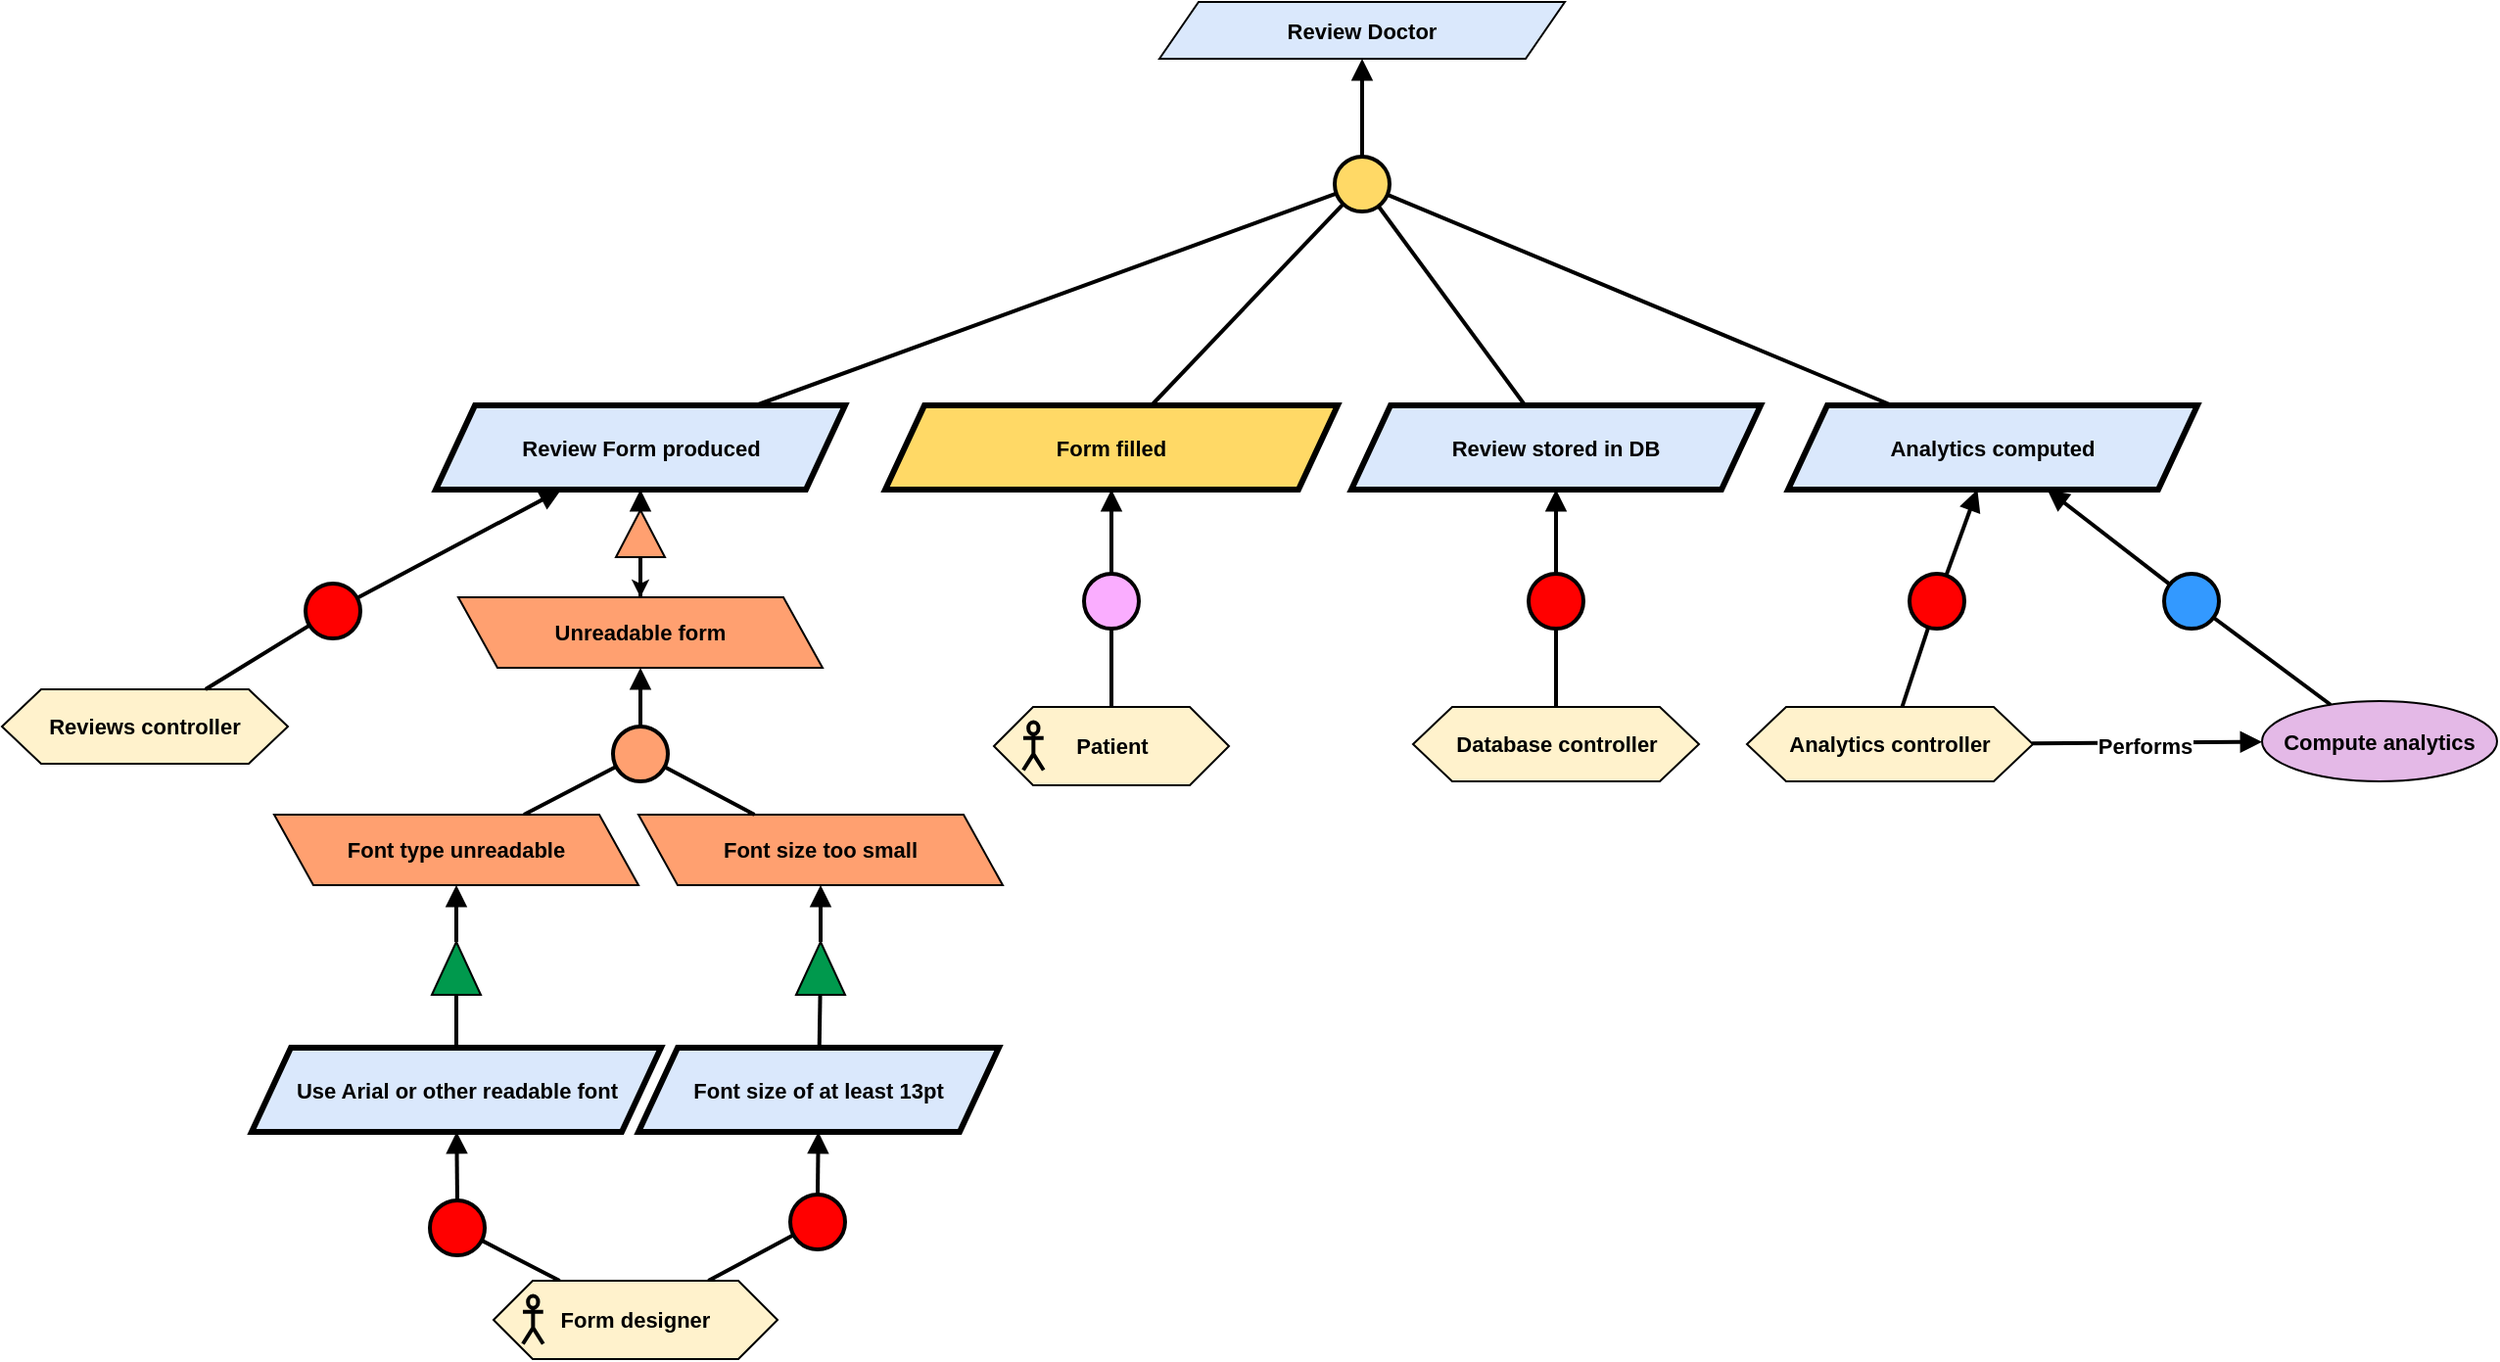 <mxfile version="24.2.7" type="github">
  <diagram name="Page-1" id="QZbvU5UdVqbodoA97YqL">
    <mxGraphModel dx="3259" dy="716" grid="0" gridSize="10" guides="1" tooltips="1" connect="1" arrows="1" fold="1" page="0" pageScale="1" pageWidth="827" pageHeight="1169" math="0" shadow="0">
      <root>
        <mxCell id="0" />
        <mxCell id="1" parent="0" />
        <mxCell id="QZN1cMEf-9EO_mcpa69U-1" value="&lt;b&gt;Review Doctor&lt;/b&gt;" style="shape=parallelogram;perimeter=parallelogramPerimeter;whiteSpace=wrap;html=1;fixedSize=1;fillColor=#dae8fc;strokeColor=#000000;fontFamily=Helvetica;fontSize=11;fontColor=default;labelBackgroundColor=none;" parent="1" vertex="1">
          <mxGeometry x="-1150" y="324" width="207" height="29" as="geometry" />
        </mxCell>
        <mxCell id="GDvIqiIspNc1gY_K4FjV-1" value="" style="ellipse;whiteSpace=wrap;html=1;aspect=fixed;fillColor=#FFD966;strokeWidth=2;" parent="1" vertex="1">
          <mxGeometry x="-1060.5" y="403" width="28" height="28" as="geometry" />
        </mxCell>
        <mxCell id="GDvIqiIspNc1gY_K4FjV-2" value="" style="endArrow=block;html=1;rounded=0;endFill=1;strokeWidth=2;" parent="1" source="GDvIqiIspNc1gY_K4FjV-1" target="QZN1cMEf-9EO_mcpa69U-1" edge="1">
          <mxGeometry width="50" height="50" relative="1" as="geometry">
            <mxPoint x="-1044.505" y="424.972" as="sourcePoint" />
            <mxPoint x="-1048.5" y="380" as="targetPoint" />
          </mxGeometry>
        </mxCell>
        <mxCell id="GDvIqiIspNc1gY_K4FjV-3" value="" style="endArrow=none;html=1;rounded=0;strokeWidth=2;" parent="1" source="GDvIqiIspNc1gY_K4FjV-4" target="GDvIqiIspNc1gY_K4FjV-1" edge="1">
          <mxGeometry width="50" height="50" relative="1" as="geometry">
            <mxPoint x="-676.5" y="484" as="sourcePoint" />
            <mxPoint x="-651.5" y="420" as="targetPoint" />
          </mxGeometry>
        </mxCell>
        <mxCell id="GDvIqiIspNc1gY_K4FjV-4" value="&lt;b&gt;Review Form produced&lt;/b&gt;" style="shape=parallelogram;perimeter=parallelogramPerimeter;whiteSpace=wrap;html=1;fixedSize=1;fillColor=#dae8fc;strokeColor=#000000;strokeWidth=3;fontFamily=Helvetica;fontSize=11;fontColor=default;labelBackgroundColor=none;" parent="1" vertex="1">
          <mxGeometry x="-1519.5" y="530" width="209" height="43" as="geometry" />
        </mxCell>
        <mxCell id="GDvIqiIspNc1gY_K4FjV-5" value="&lt;b&gt;Review stored in DB&lt;/b&gt;" style="shape=parallelogram;perimeter=parallelogramPerimeter;whiteSpace=wrap;html=1;fixedSize=1;fillColor=#dae8fc;strokeColor=#000000;strokeWidth=3;fontFamily=Helvetica;fontSize=11;fontColor=default;labelBackgroundColor=none;" parent="1" vertex="1">
          <mxGeometry x="-1052" y="530" width="209" height="43" as="geometry" />
        </mxCell>
        <mxCell id="GDvIqiIspNc1gY_K4FjV-6" value="&lt;b&gt;Form filled&lt;/b&gt;" style="shape=parallelogram;perimeter=parallelogramPerimeter;whiteSpace=wrap;html=1;fixedSize=1;fillColor=#FFD966;strokeColor=#000000;strokeWidth=3;fontFamily=Helvetica;fontSize=11;fontColor=default;labelBackgroundColor=none;" parent="1" vertex="1">
          <mxGeometry x="-1290" y="530" width="231" height="43" as="geometry" />
        </mxCell>
        <mxCell id="GDvIqiIspNc1gY_K4FjV-10" value="" style="group" parent="1" vertex="1" connectable="0">
          <mxGeometry x="-1234.5" y="684" width="120" height="40" as="geometry" />
        </mxCell>
        <mxCell id="GDvIqiIspNc1gY_K4FjV-11" value="&lt;div&gt;&lt;b&gt;Patient&lt;/b&gt;&lt;/div&gt;" style="shape=hexagon;perimeter=hexagonPerimeter2;whiteSpace=wrap;html=1;fixedSize=1;fillColor=#FFF2CC;fontFamily=Helvetica;fontSize=11;fontColor=default;labelBackgroundColor=none;" parent="GDvIqiIspNc1gY_K4FjV-10" vertex="1">
          <mxGeometry width="120" height="40" as="geometry" />
        </mxCell>
        <mxCell id="GDvIqiIspNc1gY_K4FjV-12" value="" style="shape=umlActor;verticalLabelPosition=bottom;verticalAlign=top;html=1;outlineConnect=0;fillColor=none;strokeWidth=2;fontFamily=Helvetica;fontSize=11;fontColor=default;labelBackgroundColor=default;" parent="GDvIqiIspNc1gY_K4FjV-10" vertex="1">
          <mxGeometry x="14.983" y="7.75" width="10.373" height="24.5" as="geometry" />
        </mxCell>
        <mxCell id="GDvIqiIspNc1gY_K4FjV-13" value="" style="ellipse;whiteSpace=wrap;html=1;aspect=fixed;fillColor=#FAADFF;strokeWidth=2;fontFamily=Helvetica;fontSize=11;fontColor=default;labelBackgroundColor=default;" parent="1" vertex="1">
          <mxGeometry x="-1188.5" y="616" width="28" height="28" as="geometry" />
        </mxCell>
        <mxCell id="GDvIqiIspNc1gY_K4FjV-14" value="" style="endArrow=block;html=1;rounded=0;endFill=1;strokeWidth=2;strokeColor=default;align=center;verticalAlign=middle;fontFamily=Helvetica;fontSize=11;fontColor=default;labelBackgroundColor=default;" parent="1" source="GDvIqiIspNc1gY_K4FjV-13" target="GDvIqiIspNc1gY_K4FjV-6" edge="1">
          <mxGeometry width="50" height="50" relative="1" as="geometry">
            <mxPoint x="-1104.005" y="571.972" as="sourcePoint" />
            <mxPoint x="-1108" y="527" as="targetPoint" />
          </mxGeometry>
        </mxCell>
        <mxCell id="GDvIqiIspNc1gY_K4FjV-15" value="" style="endArrow=none;html=1;rounded=0;strokeWidth=2;strokeColor=default;align=center;verticalAlign=middle;fontFamily=Helvetica;fontSize=11;fontColor=default;labelBackgroundColor=default;" parent="1" source="GDvIqiIspNc1gY_K4FjV-11" target="GDvIqiIspNc1gY_K4FjV-13" edge="1">
          <mxGeometry width="50" height="50" relative="1" as="geometry">
            <mxPoint x="-1105" y="634" as="sourcePoint" />
            <mxPoint x="-1080" y="570" as="targetPoint" />
          </mxGeometry>
        </mxCell>
        <mxCell id="GDvIqiIspNc1gY_K4FjV-17" value="" style="endArrow=none;html=1;rounded=0;strokeWidth=2;" parent="1" source="GDvIqiIspNc1gY_K4FjV-5" target="GDvIqiIspNc1gY_K4FjV-1" edge="1">
          <mxGeometry width="50" height="50" relative="1" as="geometry">
            <mxPoint x="-1036" y="539" as="sourcePoint" />
            <mxPoint x="-1036" y="441" as="targetPoint" />
          </mxGeometry>
        </mxCell>
        <mxCell id="GDvIqiIspNc1gY_K4FjV-19" value="&lt;div&gt;&lt;b&gt;Database controller&lt;/b&gt;&lt;/div&gt;" style="shape=hexagon;perimeter=hexagonPerimeter2;whiteSpace=wrap;html=1;fixedSize=1;fillColor=#FFF2CC;fontFamily=Helvetica;fontSize=11;fontColor=default;labelBackgroundColor=none;" parent="1" vertex="1">
          <mxGeometry x="-1020.5" y="684" width="146" height="38" as="geometry" />
        </mxCell>
        <mxCell id="GDvIqiIspNc1gY_K4FjV-20" value="" style="ellipse;whiteSpace=wrap;html=1;aspect=fixed;fillColor=#FF0000;strokeWidth=2;" parent="1" vertex="1">
          <mxGeometry x="-961.5" y="616" width="28" height="28" as="geometry" />
        </mxCell>
        <mxCell id="GDvIqiIspNc1gY_K4FjV-21" value="" style="endArrow=block;html=1;rounded=0;endFill=1;strokeWidth=2;" parent="1" source="GDvIqiIspNc1gY_K4FjV-20" target="GDvIqiIspNc1gY_K4FjV-5" edge="1">
          <mxGeometry width="50" height="50" relative="1" as="geometry">
            <mxPoint x="-1127.005" y="801.972" as="sourcePoint" />
            <mxPoint x="-1131" y="757" as="targetPoint" />
          </mxGeometry>
        </mxCell>
        <mxCell id="GDvIqiIspNc1gY_K4FjV-22" value="" style="endArrow=none;html=1;rounded=0;strokeWidth=2;" parent="1" source="GDvIqiIspNc1gY_K4FjV-19" target="GDvIqiIspNc1gY_K4FjV-20" edge="1">
          <mxGeometry width="50" height="50" relative="1" as="geometry">
            <mxPoint x="-1128" y="864" as="sourcePoint" />
            <mxPoint x="-1103" y="800" as="targetPoint" />
          </mxGeometry>
        </mxCell>
        <mxCell id="GDvIqiIspNc1gY_K4FjV-23" value="&lt;b&gt;Analytics computed&lt;/b&gt;" style="shape=parallelogram;perimeter=parallelogramPerimeter;whiteSpace=wrap;html=1;fixedSize=1;fillColor=#dae8fc;strokeColor=#000000;strokeWidth=3;fontFamily=Helvetica;fontSize=11;fontColor=default;labelBackgroundColor=none;" parent="1" vertex="1">
          <mxGeometry x="-829" y="530" width="209" height="43" as="geometry" />
        </mxCell>
        <mxCell id="GDvIqiIspNc1gY_K4FjV-25" value="" style="endArrow=none;html=1;rounded=0;strokeWidth=2;" parent="1" source="GDvIqiIspNc1gY_K4FjV-6" target="GDvIqiIspNc1gY_K4FjV-1" edge="1">
          <mxGeometry width="50" height="50" relative="1" as="geometry">
            <mxPoint x="-1232" y="539" as="sourcePoint" />
            <mxPoint x="-1049" y="434" as="targetPoint" />
          </mxGeometry>
        </mxCell>
        <mxCell id="GDvIqiIspNc1gY_K4FjV-26" value="" style="endArrow=none;html=1;rounded=0;strokeWidth=2;" parent="1" source="GDvIqiIspNc1gY_K4FjV-23" target="GDvIqiIspNc1gY_K4FjV-1" edge="1">
          <mxGeometry width="50" height="50" relative="1" as="geometry">
            <mxPoint x="-820" y="539" as="sourcePoint" />
            <mxPoint x="-1024" y="433" as="targetPoint" />
          </mxGeometry>
        </mxCell>
        <mxCell id="GDvIqiIspNc1gY_K4FjV-31" value="&lt;div&gt;&lt;b&gt;Analytics controller&lt;/b&gt;&lt;/div&gt;" style="shape=hexagon;perimeter=hexagonPerimeter2;whiteSpace=wrap;html=1;fixedSize=1;fillColor=#FFF2CC;fontFamily=Helvetica;fontSize=11;fontColor=default;labelBackgroundColor=none;" parent="1" vertex="1">
          <mxGeometry x="-850" y="684" width="146" height="38" as="geometry" />
        </mxCell>
        <mxCell id="GDvIqiIspNc1gY_K4FjV-32" value="" style="ellipse;whiteSpace=wrap;html=1;aspect=fixed;fillColor=#FF0000;strokeWidth=2;" parent="1" vertex="1">
          <mxGeometry x="-767" y="616" width="28" height="28" as="geometry" />
        </mxCell>
        <mxCell id="GDvIqiIspNc1gY_K4FjV-33" value="" style="endArrow=block;html=1;rounded=0;endFill=1;strokeWidth=2;" parent="1" source="GDvIqiIspNc1gY_K4FjV-32" target="GDvIqiIspNc1gY_K4FjV-23" edge="1">
          <mxGeometry width="50" height="50" relative="1" as="geometry">
            <mxPoint x="-899.505" y="803.972" as="sourcePoint" />
            <mxPoint x="-719.5" y="575" as="targetPoint" />
          </mxGeometry>
        </mxCell>
        <mxCell id="GDvIqiIspNc1gY_K4FjV-34" value="" style="endArrow=none;html=1;rounded=0;strokeWidth=2;" parent="1" source="GDvIqiIspNc1gY_K4FjV-31" target="GDvIqiIspNc1gY_K4FjV-32" edge="1">
          <mxGeometry width="50" height="50" relative="1" as="geometry">
            <mxPoint x="-900.5" y="866" as="sourcePoint" />
            <mxPoint x="-875.5" y="802" as="targetPoint" />
          </mxGeometry>
        </mxCell>
        <mxCell id="GDvIqiIspNc1gY_K4FjV-35" value="&lt;div&gt;&lt;b&gt;Reviews controller&lt;/b&gt;&lt;/div&gt;" style="shape=hexagon;perimeter=hexagonPerimeter2;whiteSpace=wrap;html=1;fixedSize=1;fillColor=#FFF2CC;fontFamily=Helvetica;fontSize=11;fontColor=default;labelBackgroundColor=none;" parent="1" vertex="1">
          <mxGeometry x="-1741" y="675" width="146" height="38" as="geometry" />
        </mxCell>
        <mxCell id="GDvIqiIspNc1gY_K4FjV-36" value="" style="ellipse;whiteSpace=wrap;html=1;aspect=fixed;fillColor=#FF0000;strokeWidth=2;" parent="1" vertex="1">
          <mxGeometry x="-1586" y="621" width="28" height="28" as="geometry" />
        </mxCell>
        <mxCell id="GDvIqiIspNc1gY_K4FjV-37" value="" style="endArrow=block;html=1;rounded=0;endFill=1;strokeWidth=2;" parent="1" source="GDvIqiIspNc1gY_K4FjV-36" target="GDvIqiIspNc1gY_K4FjV-4" edge="1">
          <mxGeometry width="50" height="50" relative="1" as="geometry">
            <mxPoint x="-1227.505" y="810.972" as="sourcePoint" />
            <mxPoint x="-1047.5" y="582" as="targetPoint" />
          </mxGeometry>
        </mxCell>
        <mxCell id="GDvIqiIspNc1gY_K4FjV-38" value="" style="endArrow=none;html=1;rounded=0;strokeWidth=2;" parent="1" source="GDvIqiIspNc1gY_K4FjV-35" target="GDvIqiIspNc1gY_K4FjV-36" edge="1">
          <mxGeometry width="50" height="50" relative="1" as="geometry">
            <mxPoint x="-1228.5" y="873" as="sourcePoint" />
            <mxPoint x="-1203.5" y="809" as="targetPoint" />
          </mxGeometry>
        </mxCell>
        <mxCell id="B__In8Ob0YahC3zJyNfu-13" value="" style="endArrow=block;html=1;rounded=0;endFill=1;strokeWidth=2;" parent="1" source="B__In8Ob0YahC3zJyNfu-15" target="GDvIqiIspNc1gY_K4FjV-4" edge="1">
          <mxGeometry width="50" height="50" relative="1" as="geometry">
            <mxPoint x="-1252" y="453" as="sourcePoint" />
            <mxPoint x="-1261" y="421" as="targetPoint" />
          </mxGeometry>
        </mxCell>
        <mxCell id="B__In8Ob0YahC3zJyNfu-14" value="" style="endArrow=none;html=1;rounded=0;strokeWidth=2;" parent="1" source="B__In8Ob0YahC3zJyNfu-18" target="B__In8Ob0YahC3zJyNfu-15" edge="1">
          <mxGeometry width="50" height="50" relative="1" as="geometry">
            <mxPoint x="-1409.901" y="599.579" as="sourcePoint" />
            <mxPoint x="-1338" y="482" as="targetPoint" />
          </mxGeometry>
        </mxCell>
        <mxCell id="pdFvz3uEnNlOGw3QCLuI-1" value="" style="edgeStyle=orthogonalEdgeStyle;rounded=0;orthogonalLoop=1;jettySize=auto;html=1;" edge="1" parent="1" source="B__In8Ob0YahC3zJyNfu-15" target="B__In8Ob0YahC3zJyNfu-18">
          <mxGeometry relative="1" as="geometry" />
        </mxCell>
        <mxCell id="B__In8Ob0YahC3zJyNfu-15" value="" style="triangle;whiteSpace=wrap;html=1;rotation=-90;fillColor=#FFA070;" parent="1" vertex="1">
          <mxGeometry x="-1427" y="583" width="24" height="25" as="geometry" />
        </mxCell>
        <mxCell id="B__In8Ob0YahC3zJyNfu-18" value="Unreadable form" style="shape=parallelogram;perimeter=parallelogramPerimeter;whiteSpace=wrap;html=1;fixedSize=1;fillColor=#FFA070;fontStyle=1;fontFamily=Helvetica;fontSize=11;fontColor=default;labelBackgroundColor=none;flipH=1;flipV=0;" parent="1" vertex="1">
          <mxGeometry x="-1508" y="628" width="186" height="36" as="geometry" />
        </mxCell>
        <mxCell id="B__In8Ob0YahC3zJyNfu-19" value="Font size too small" style="shape=parallelogram;perimeter=parallelogramPerimeter;whiteSpace=wrap;html=1;fixedSize=1;fillColor=#FFA070;fontStyle=1;fontFamily=Helvetica;fontSize=11;fontColor=default;labelBackgroundColor=none;flipH=1;flipV=0;" parent="1" vertex="1">
          <mxGeometry x="-1416" y="739" width="186" height="36" as="geometry" />
        </mxCell>
        <mxCell id="B__In8Ob0YahC3zJyNfu-22" value="" style="ellipse;whiteSpace=wrap;html=1;aspect=fixed;fillColor=#FFA070;strokeWidth=2;" parent="1" vertex="1">
          <mxGeometry x="-1429" y="694" width="28" height="28" as="geometry" />
        </mxCell>
        <mxCell id="B__In8Ob0YahC3zJyNfu-23" value="" style="endArrow=block;html=1;rounded=0;endFill=1;strokeWidth=2;" parent="1" source="B__In8Ob0YahC3zJyNfu-22" target="B__In8Ob0YahC3zJyNfu-18" edge="1">
          <mxGeometry width="50" height="50" relative="1" as="geometry">
            <mxPoint x="-1049.005" y="698.972" as="sourcePoint" />
            <mxPoint x="-1053" y="654" as="targetPoint" />
          </mxGeometry>
        </mxCell>
        <mxCell id="B__In8Ob0YahC3zJyNfu-24" value="" style="endArrow=none;html=1;rounded=0;strokeWidth=2;" parent="1" source="B__In8Ob0YahC3zJyNfu-19" target="B__In8Ob0YahC3zJyNfu-22" edge="1">
          <mxGeometry width="50" height="50" relative="1" as="geometry">
            <mxPoint x="-1050" y="761" as="sourcePoint" />
            <mxPoint x="-1025" y="697" as="targetPoint" />
          </mxGeometry>
        </mxCell>
        <mxCell id="B__In8Ob0YahC3zJyNfu-26" value="" style="endArrow=none;html=1;rounded=0;strokeWidth=2;" parent="1" source="B__In8Ob0YahC3zJyNfu-33" target="B__In8Ob0YahC3zJyNfu-22" edge="1">
          <mxGeometry width="50" height="50" relative="1" as="geometry">
            <mxPoint x="-1166.076" y="739" as="sourcePoint" />
            <mxPoint x="-1223" y="715" as="targetPoint" />
          </mxGeometry>
        </mxCell>
        <mxCell id="B__In8Ob0YahC3zJyNfu-29" value="&lt;b&gt;Font size of at least 13pt&lt;/b&gt;" style="shape=parallelogram;perimeter=parallelogramPerimeter;whiteSpace=wrap;html=1;fixedSize=1;fillColor=#dae8fc;strokeColor=#000000;strokeWidth=3;fontFamily=Helvetica;fontSize=11;fontColor=default;labelBackgroundColor=none;" parent="1" vertex="1">
          <mxGeometry x="-1416" y="858" width="184" height="43" as="geometry" />
        </mxCell>
        <mxCell id="B__In8Ob0YahC3zJyNfu-30" value="" style="endArrow=block;html=1;rounded=0;endFill=1;strokeWidth=2;" parent="1" source="B__In8Ob0YahC3zJyNfu-32" target="B__In8Ob0YahC3zJyNfu-19" edge="1">
          <mxGeometry width="50" height="50" relative="1" as="geometry">
            <mxPoint x="-1207" y="773" as="sourcePoint" />
            <mxPoint x="-1318" y="775.0" as="targetPoint" />
          </mxGeometry>
        </mxCell>
        <mxCell id="B__In8Ob0YahC3zJyNfu-31" value="" style="endArrow=none;html=1;rounded=0;strokeWidth=2;" parent="1" source="B__In8Ob0YahC3zJyNfu-29" target="B__In8Ob0YahC3zJyNfu-32" edge="1">
          <mxGeometry width="50" height="50" relative="1" as="geometry">
            <mxPoint x="-1215" y="847" as="sourcePoint" />
            <mxPoint x="-1216.756" y="807.998" as="targetPoint" />
          </mxGeometry>
        </mxCell>
        <mxCell id="B__In8Ob0YahC3zJyNfu-32" value="" style="triangle;whiteSpace=wrap;html=1;rotation=-90;fillColor=#00994D;" parent="1" vertex="1">
          <mxGeometry x="-1336.5" y="805" width="27" height="25" as="geometry" />
        </mxCell>
        <mxCell id="B__In8Ob0YahC3zJyNfu-33" value="Font type unreadable" style="shape=parallelogram;perimeter=parallelogramPerimeter;whiteSpace=wrap;html=1;fixedSize=1;fillColor=#FFA070;fontStyle=1;fontFamily=Helvetica;fontSize=11;fontColor=default;labelBackgroundColor=none;flipH=1;flipV=0;" parent="1" vertex="1">
          <mxGeometry x="-1602" y="739" width="186" height="36" as="geometry" />
        </mxCell>
        <mxCell id="B__In8Ob0YahC3zJyNfu-34" value="&lt;b&gt;Use Arial or other readable font&lt;/b&gt;" style="shape=parallelogram;perimeter=parallelogramPerimeter;whiteSpace=wrap;html=1;fixedSize=1;fillColor=#dae8fc;strokeColor=#000000;strokeWidth=3;fontFamily=Helvetica;fontSize=11;fontColor=default;labelBackgroundColor=none;" parent="1" vertex="1">
          <mxGeometry x="-1613.5" y="858" width="209" height="43" as="geometry" />
        </mxCell>
        <mxCell id="B__In8Ob0YahC3zJyNfu-35" value="" style="endArrow=block;html=1;rounded=0;endFill=1;strokeWidth=2;" parent="1" source="B__In8Ob0YahC3zJyNfu-37" target="B__In8Ob0YahC3zJyNfu-33" edge="1">
          <mxGeometry width="50" height="50" relative="1" as="geometry">
            <mxPoint x="-1421" y="777" as="sourcePoint" />
            <mxPoint x="-1532" y="779" as="targetPoint" />
          </mxGeometry>
        </mxCell>
        <mxCell id="B__In8Ob0YahC3zJyNfu-36" value="" style="endArrow=none;html=1;rounded=0;strokeWidth=2;" parent="1" source="B__In8Ob0YahC3zJyNfu-34" target="B__In8Ob0YahC3zJyNfu-37" edge="1">
          <mxGeometry width="50" height="50" relative="1" as="geometry">
            <mxPoint x="-1429" y="851" as="sourcePoint" />
            <mxPoint x="-1430.756" y="811.998" as="targetPoint" />
          </mxGeometry>
        </mxCell>
        <mxCell id="B__In8Ob0YahC3zJyNfu-37" value="" style="triangle;whiteSpace=wrap;html=1;rotation=-90;fillColor=#00994D;" parent="1" vertex="1">
          <mxGeometry x="-1522.5" y="805" width="27" height="25" as="geometry" />
        </mxCell>
        <mxCell id="B__In8Ob0YahC3zJyNfu-42" value="" style="ellipse;whiteSpace=wrap;html=1;aspect=fixed;fillColor=#FF0000;strokeWidth=2;" parent="1" vertex="1">
          <mxGeometry x="-1522.5" y="936" width="28" height="28" as="geometry" />
        </mxCell>
        <mxCell id="B__In8Ob0YahC3zJyNfu-43" value="" style="endArrow=block;html=1;rounded=0;endFill=1;strokeWidth=2;" parent="1" source="B__In8Ob0YahC3zJyNfu-42" target="B__In8Ob0YahC3zJyNfu-34" edge="1">
          <mxGeometry width="50" height="50" relative="1" as="geometry">
            <mxPoint x="-1482.005" y="973.972" as="sourcePoint" />
            <mxPoint x="-1486" y="929" as="targetPoint" />
          </mxGeometry>
        </mxCell>
        <mxCell id="B__In8Ob0YahC3zJyNfu-44" value="" style="endArrow=none;html=1;rounded=0;strokeWidth=2;" parent="1" source="B__In8Ob0YahC3zJyNfu-49" target="B__In8Ob0YahC3zJyNfu-42" edge="1">
          <mxGeometry width="50" height="50" relative="1" as="geometry">
            <mxPoint x="-1517" y="1024" as="sourcePoint" />
            <mxPoint x="-1458" y="972" as="targetPoint" />
          </mxGeometry>
        </mxCell>
        <mxCell id="B__In8Ob0YahC3zJyNfu-45" value="" style="ellipse;whiteSpace=wrap;html=1;aspect=fixed;fillColor=#FF0000;strokeWidth=2;" parent="1" vertex="1">
          <mxGeometry x="-1338.5" y="933" width="28" height="28" as="geometry" />
        </mxCell>
        <mxCell id="B__In8Ob0YahC3zJyNfu-46" value="" style="endArrow=block;html=1;rounded=0;endFill=1;strokeWidth=2;" parent="1" source="B__In8Ob0YahC3zJyNfu-45" target="B__In8Ob0YahC3zJyNfu-29" edge="1">
          <mxGeometry width="50" height="50" relative="1" as="geometry">
            <mxPoint x="-1385.005" y="905.972" as="sourcePoint" />
            <mxPoint x="-1389" y="861" as="targetPoint" />
          </mxGeometry>
        </mxCell>
        <mxCell id="B__In8Ob0YahC3zJyNfu-47" value="" style="endArrow=none;html=1;rounded=0;strokeWidth=2;" parent="1" source="B__In8Ob0YahC3zJyNfu-49" target="B__In8Ob0YahC3zJyNfu-45" edge="1">
          <mxGeometry width="50" height="50" relative="1" as="geometry">
            <mxPoint x="-1317" y="1025" as="sourcePoint" />
            <mxPoint x="-1361" y="904" as="targetPoint" />
          </mxGeometry>
        </mxCell>
        <mxCell id="B__In8Ob0YahC3zJyNfu-51" value="" style="group" parent="1" vertex="1" connectable="0">
          <mxGeometry x="-1490" y="977" width="145" height="40" as="geometry" />
        </mxCell>
        <mxCell id="B__In8Ob0YahC3zJyNfu-49" value="&lt;b&gt;Form designer&lt;/b&gt;" style="shape=hexagon;perimeter=hexagonPerimeter2;whiteSpace=wrap;html=1;fixedSize=1;fillColor=#FFF2CC;fontFamily=Helvetica;fontSize=11;fontColor=default;labelBackgroundColor=none;" parent="B__In8Ob0YahC3zJyNfu-51" vertex="1">
          <mxGeometry width="145" height="40" as="geometry" />
        </mxCell>
        <mxCell id="B__In8Ob0YahC3zJyNfu-50" value="" style="shape=umlActor;verticalLabelPosition=bottom;verticalAlign=top;html=1;outlineConnect=0;fillColor=none;strokeWidth=2;fontFamily=Helvetica;fontSize=11;fontColor=default;labelBackgroundColor=default;" parent="B__In8Ob0YahC3zJyNfu-51" vertex="1">
          <mxGeometry x="14.983" y="7.75" width="10.373" height="24.5" as="geometry" />
        </mxCell>
        <mxCell id="B__In8Ob0YahC3zJyNfu-56" value="&lt;b&gt;Compute analytics&lt;/b&gt;" style="ellipse;whiteSpace=wrap;html=1;fillColor=#E4B9E7;strokeColor=#000000;fontFamily=Helvetica;fontSize=11;fontColor=default;labelBackgroundColor=none;" parent="1" vertex="1">
          <mxGeometry x="-587" y="681" width="120" height="41" as="geometry" />
        </mxCell>
        <mxCell id="B__In8Ob0YahC3zJyNfu-57" value="" style="endArrow=block;html=1;rounded=0;endFill=1;strokeWidth=2;" parent="1" source="GDvIqiIspNc1gY_K4FjV-31" target="B__In8Ob0YahC3zJyNfu-56" edge="1">
          <mxGeometry width="50" height="50" relative="1" as="geometry">
            <mxPoint x="-707" y="818" as="sourcePoint" />
            <mxPoint x="-706" y="775" as="targetPoint" />
          </mxGeometry>
        </mxCell>
        <mxCell id="B__In8Ob0YahC3zJyNfu-58" value="&lt;b&gt;Performs&lt;/b&gt;" style="edgeLabel;html=1;align=center;verticalAlign=middle;resizable=0;points=[];" parent="B__In8Ob0YahC3zJyNfu-57" vertex="1" connectable="0">
          <mxGeometry x="-0.022" y="-2" relative="1" as="geometry">
            <mxPoint as="offset" />
          </mxGeometry>
        </mxCell>
        <mxCell id="B__In8Ob0YahC3zJyNfu-59" value="" style="ellipse;whiteSpace=wrap;html=1;aspect=fixed;fillColor=#3399FF;strokeWidth=2;" parent="1" vertex="1">
          <mxGeometry x="-637" y="616" width="28" height="28" as="geometry" />
        </mxCell>
        <mxCell id="B__In8Ob0YahC3zJyNfu-60" value="" style="endArrow=block;html=1;rounded=0;endFill=1;strokeWidth=2;" parent="1" source="B__In8Ob0YahC3zJyNfu-59" target="GDvIqiIspNc1gY_K4FjV-23" edge="1">
          <mxGeometry width="50" height="50" relative="1" as="geometry">
            <mxPoint x="-526.005" y="700.972" as="sourcePoint" />
            <mxPoint x="-530" y="656" as="targetPoint" />
          </mxGeometry>
        </mxCell>
        <mxCell id="B__In8Ob0YahC3zJyNfu-61" value="" style="endArrow=none;html=1;rounded=0;strokeWidth=2;" parent="1" source="B__In8Ob0YahC3zJyNfu-56" target="B__In8Ob0YahC3zJyNfu-59" edge="1">
          <mxGeometry width="50" height="50" relative="1" as="geometry">
            <mxPoint x="-527" y="763" as="sourcePoint" />
            <mxPoint x="-502" y="699" as="targetPoint" />
          </mxGeometry>
        </mxCell>
      </root>
    </mxGraphModel>
  </diagram>
</mxfile>
